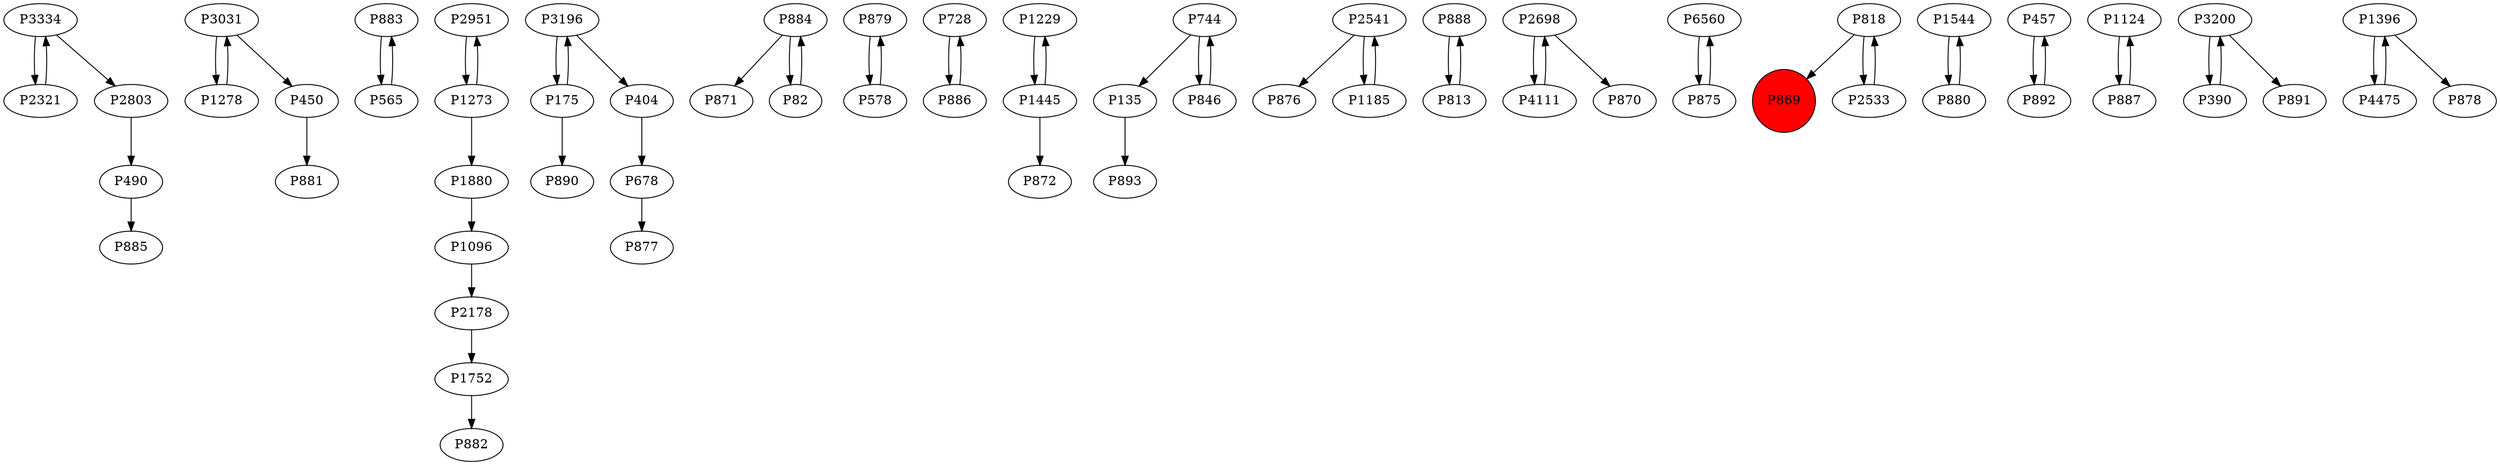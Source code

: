 digraph {
	P490 -> P885
	P3031 -> P1278
	P883 -> P565
	P1278 -> P3031
	P2951 -> P1273
	P2803 -> P490
	P3196 -> P175
	P884 -> P871
	P879 -> P578
	P728 -> P886
	P1229 -> P1445
	P744 -> P135
	P1273 -> P2951
	P578 -> P879
	P2541 -> P876
	P888 -> P813
	P2321 -> P3334
	P404 -> P678
	P2698 -> P4111
	P884 -> P82
	P6560 -> P875
	P846 -> P744
	P818 -> P869
	P1544 -> P880
	P82 -> P884
	P175 -> P3196
	P880 -> P1544
	P3196 -> P404
	P457 -> P892
	P892 -> P457
	P1096 -> P2178
	P175 -> P890
	P1124 -> P887
	P565 -> P883
	P818 -> P2533
	P2541 -> P1185
	P3200 -> P390
	P2698 -> P870
	P886 -> P728
	P390 -> P3200
	P2533 -> P818
	P450 -> P881
	P2178 -> P1752
	P875 -> P6560
	P678 -> P877
	P3334 -> P2321
	P3031 -> P450
	P1273 -> P1880
	P1396 -> P4475
	P3334 -> P2803
	P3200 -> P891
	P887 -> P1124
	P1880 -> P1096
	P4111 -> P2698
	P1445 -> P1229
	P1445 -> P872
	P744 -> P846
	P1396 -> P878
	P4475 -> P1396
	P1752 -> P882
	P813 -> P888
	P1185 -> P2541
	P135 -> P893
	P869 [shape=circle]
	P869 [style=filled]
	P869 [fillcolor=red]
}
